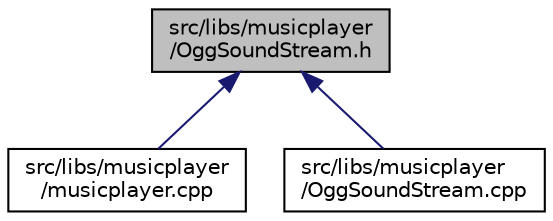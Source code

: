digraph "src/libs/musicplayer/OggSoundStream.h"
{
  edge [fontname="Helvetica",fontsize="10",labelfontname="Helvetica",labelfontsize="10"];
  node [fontname="Helvetica",fontsize="10",shape=record];
  Node1 [label="src/libs/musicplayer\l/OggSoundStream.h",height=0.2,width=0.4,color="black", fillcolor="grey75", style="filled", fontcolor="black"];
  Node1 -> Node2 [dir="back",color="midnightblue",fontsize="10",style="solid",fontname="Helvetica"];
  Node2 [label="src/libs/musicplayer\l/musicplayer.cpp",height=0.2,width=0.4,color="black", fillcolor="white", style="filled",URL="$musicplayer_8cpp.html"];
  Node1 -> Node3 [dir="back",color="midnightblue",fontsize="10",style="solid",fontname="Helvetica"];
  Node3 [label="src/libs/musicplayer\l/OggSoundStream.cpp",height=0.2,width=0.4,color="black", fillcolor="white", style="filled",URL="$_ogg_sound_stream_8cpp.html"];
}
